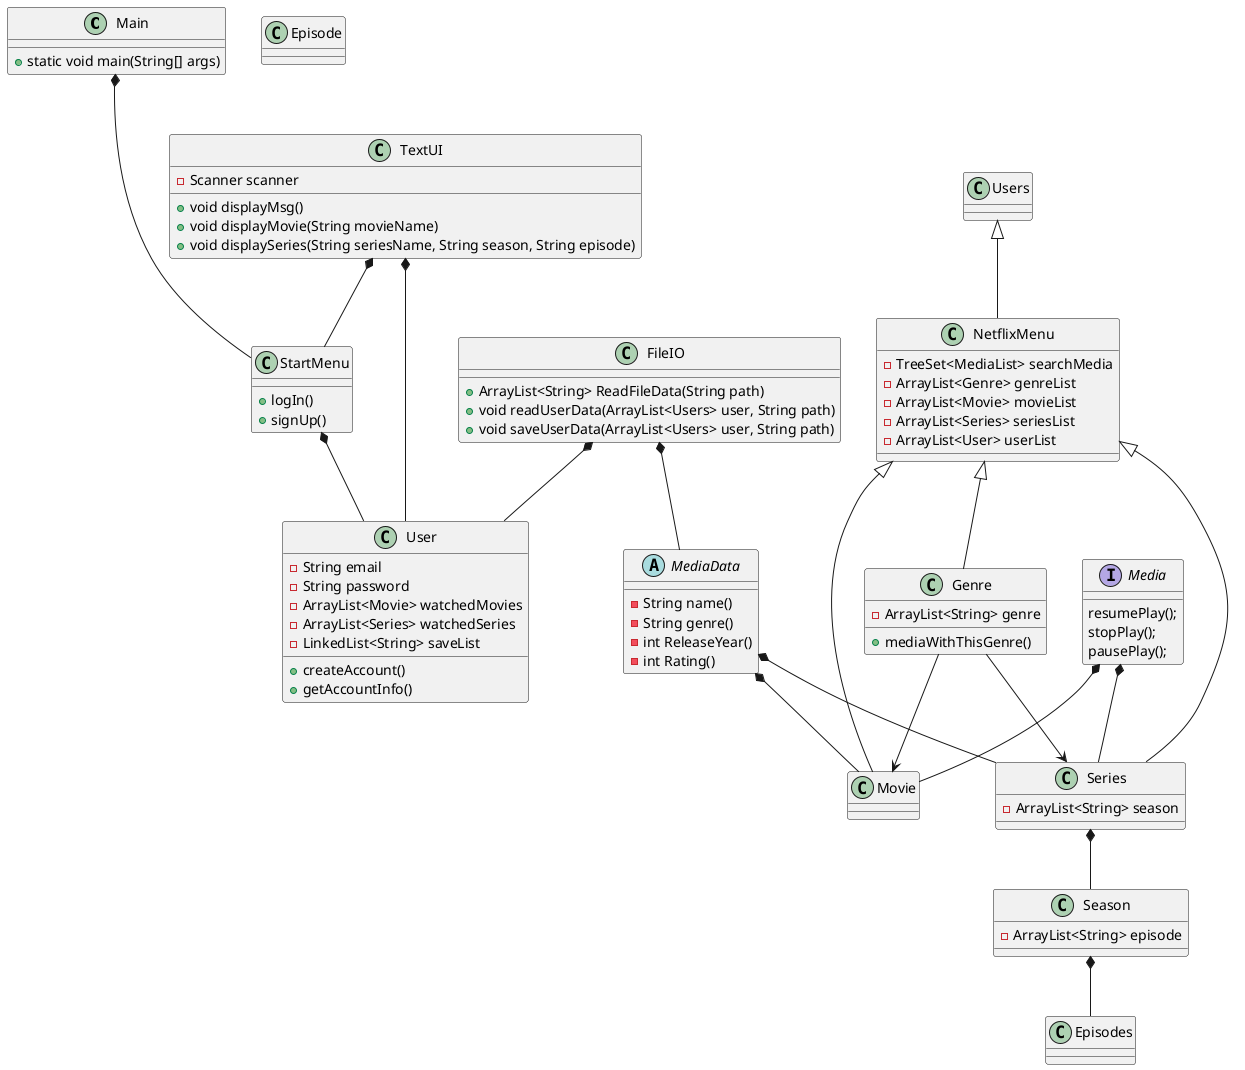 @startuml
'https://plantuml.com/class-diagram

class Main{
+ static void main(String[] args)
}

class StartMenu {
+ logIn()
+ signUp()
}

class User {
- String email
- String password
- ArrayList<Movie> watchedMovies
- ArrayList<Series> watchedSeries
- LinkedList<String> saveList
+ createAccount()
+ getAccountInfo()
}

class FileIO {
+ ArrayList<String> ReadFileData(String path)
+ void readUserData(ArrayList<Users> user, String path)
+ void saveUserData(ArrayList<Users> user, String path)
}

interface Media {
resumePlay();
stopPlay();
pausePlay();

}
abstract MediaData{
- String name()
- String genre()
- int ReleaseYear()
- int Rating()


}

class NetflixMenu {
- TreeSet<MediaList> searchMedia
- ArrayList<Genre> genreList
- ArrayList<Movie> movieList
- ArrayList<Series> seriesList
- ArrayList<User> userList

}

class Movie {
}

class Genre {
- ArrayList<String> genre
+ mediaWithThisGenre()
}

class Series {
- ArrayList<String> season
}

class Season {
- ArrayList<String> episode
}

class Episode {

}

class TextUI {
- Scanner scanner
+ void displayMsg()
+ void displayMovie(String movieName)
+ void displaySeries(String seriesName, String season, String episode)
}

Main *--- StartMenu
StartMenu *-- User
Users <|-- NetflixMenu
NetflixMenu <|-- Movie
NetflixMenu <|-- Series
NetflixMenu <|-- Genre
Genre --> Movie
Genre --> Series
Series *-- Season
Season *-- Episodes
Media *-- Movie
Media *-- Series
FileIO *-- User
TextUI *-- User
TextUI *-- StartMenu
MediaData *-- Movie
MediaData *-- Series
FileIO *-- MediaData

@enduml